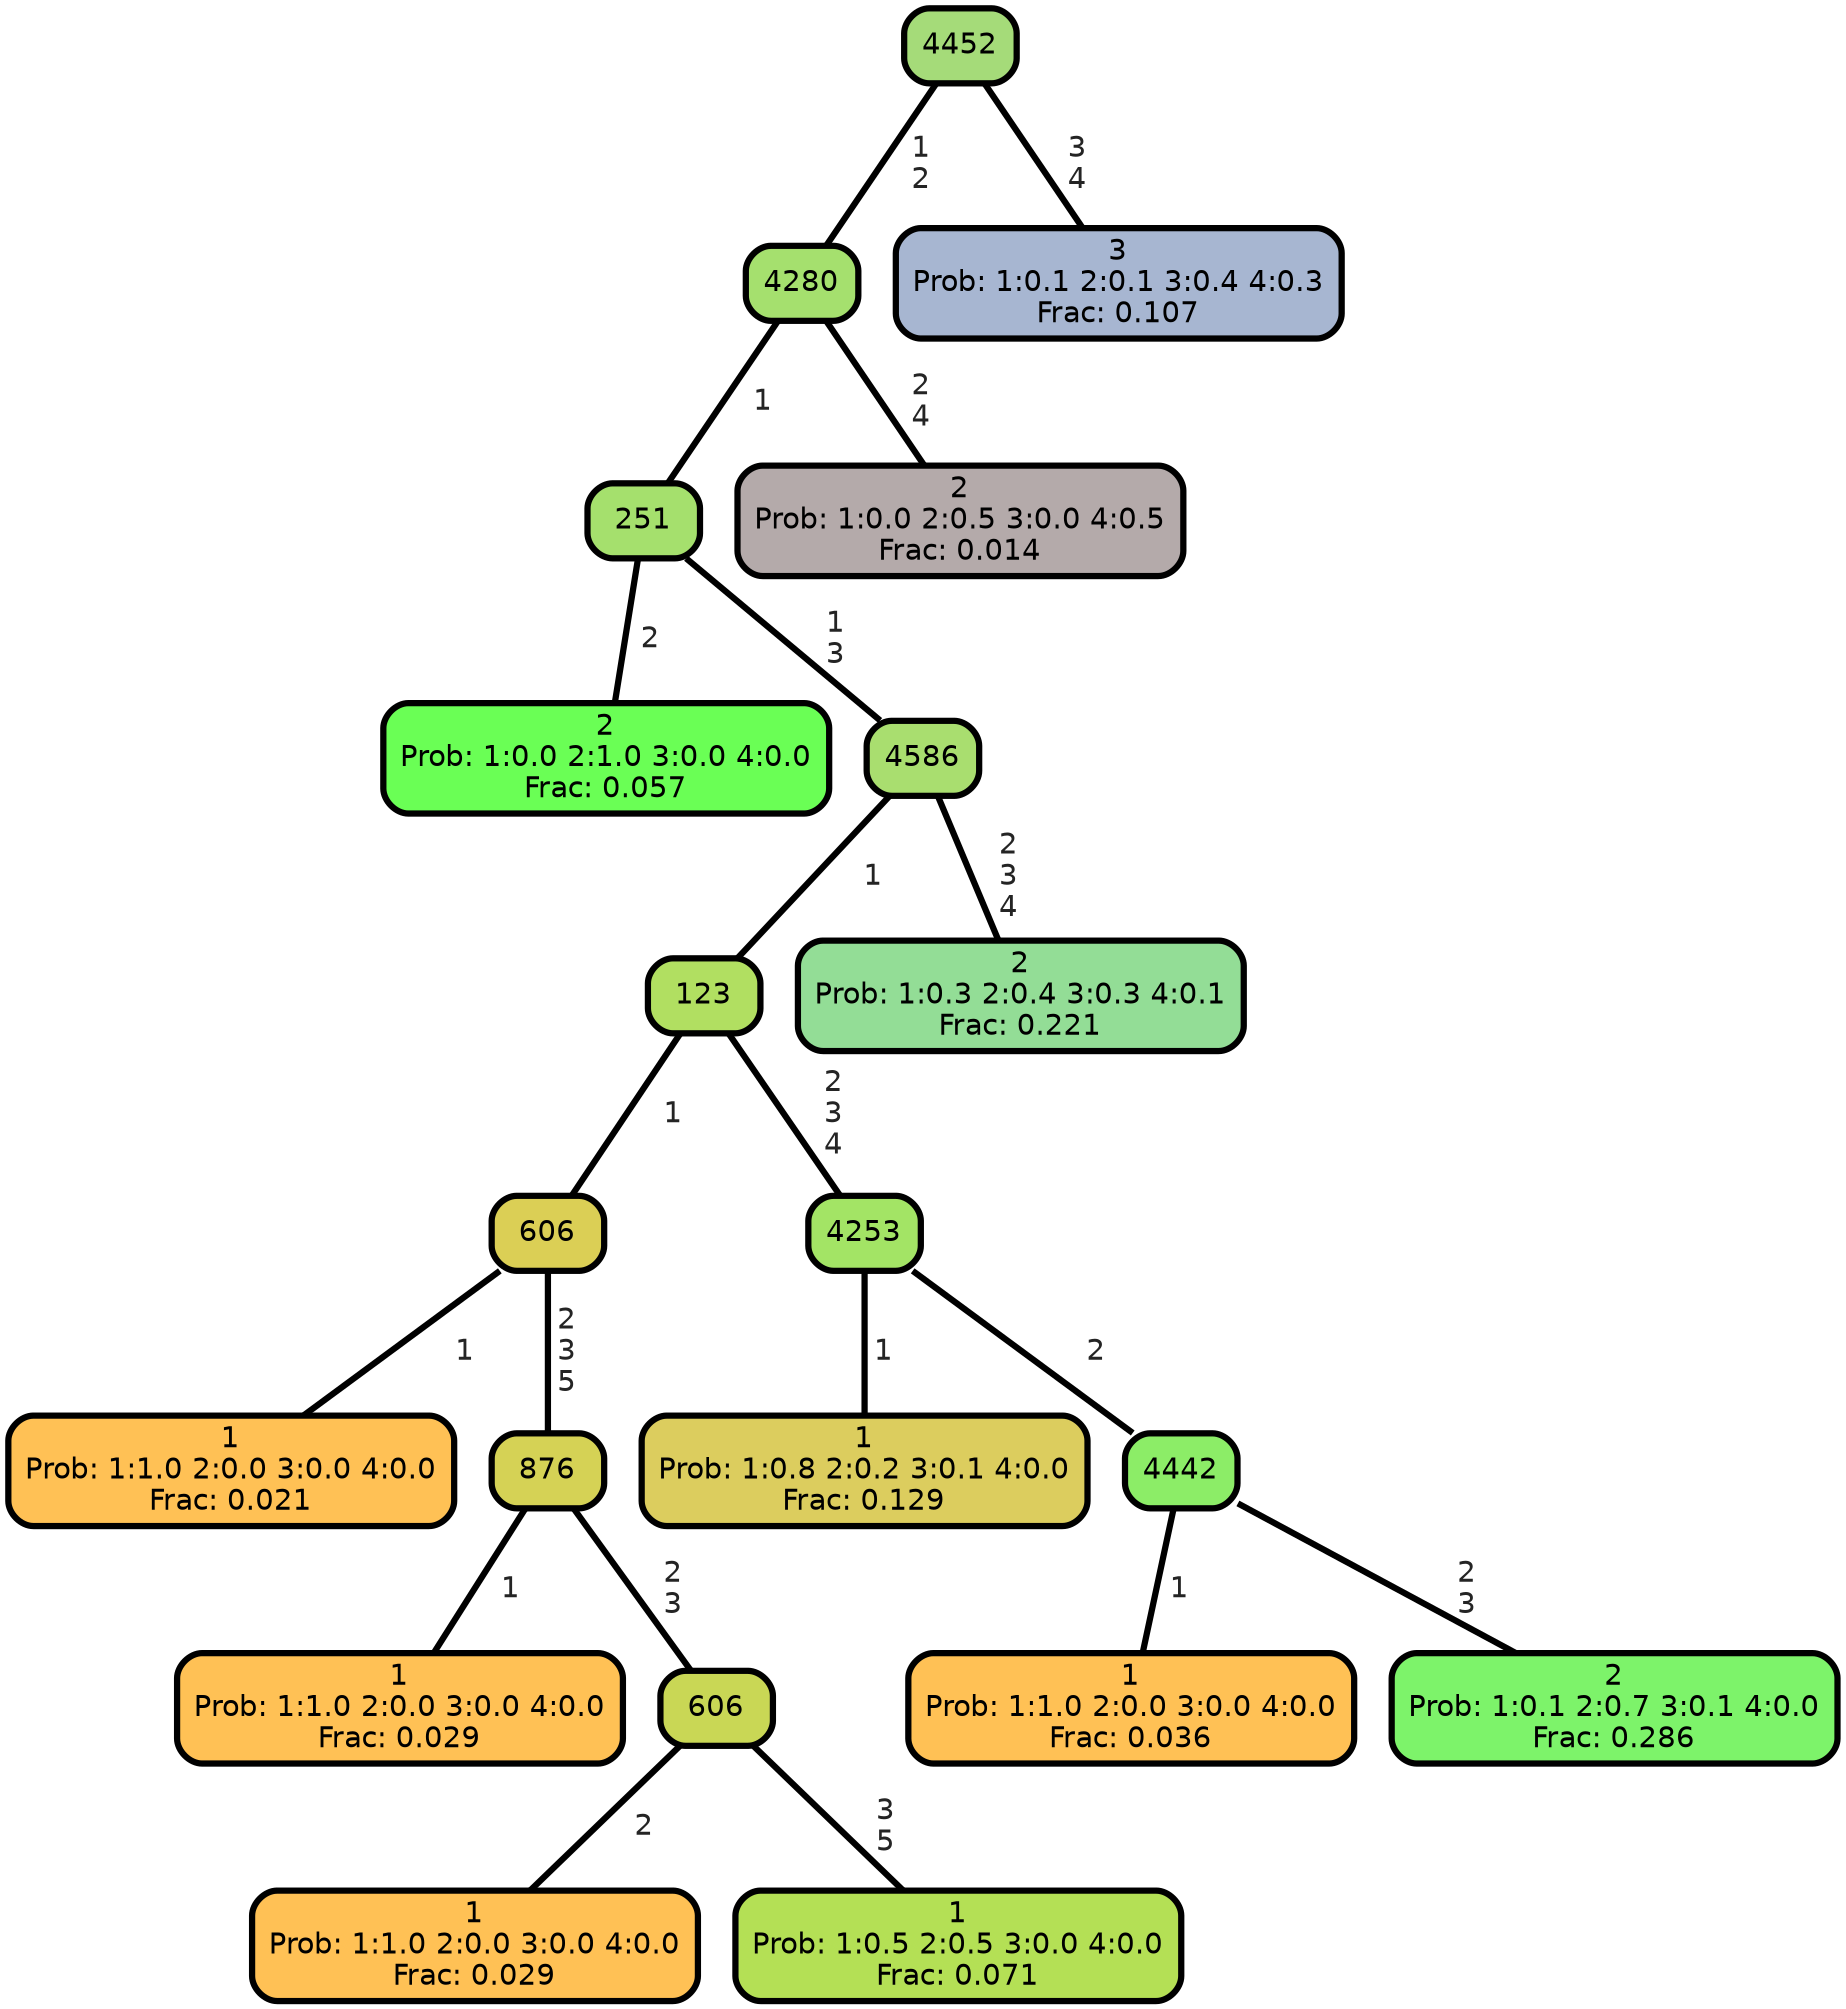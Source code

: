 graph Tree {
node [shape=box, style="filled, rounded",color="black",penwidth="3",fontcolor="black",                 fontname=helvetica] ;
graph [ranksep="0 equally", splines=straight,                 bgcolor=transparent, dpi=200] ;
edge [fontname=helvetica, fontweight=bold,fontcolor=grey14,color=black] ;
0 [label="2
Prob: 1:0.0 2:1.0 3:0.0 4:0.0
Frac: 0.057", fillcolor="#6aff55"] ;
1 [label="251", fillcolor="#a5e06d"] ;
2 [label="1
Prob: 1:1.0 2:0.0 3:0.0 4:0.0
Frac: 0.021", fillcolor="#ffc155"] ;
3 [label="606", fillcolor="#dbcf55"] ;
4 [label="1
Prob: 1:1.0 2:0.0 3:0.0 4:0.0
Frac: 0.029", fillcolor="#ffc155"] ;
5 [label="876", fillcolor="#d5d255"] ;
6 [label="1
Prob: 1:1.0 2:0.0 3:0.0 4:0.0
Frac: 0.029", fillcolor="#ffc155"] ;
7 [label="606", fillcolor="#c9d755"] ;
8 [label="1
Prob: 1:0.5 2:0.5 3:0.0 4:0.0
Frac: 0.071", fillcolor="#b4e055"] ;
9 [label="123", fillcolor="#b1df61"] ;
10 [label="1
Prob: 1:0.8 2:0.2 3:0.1 4:0.0
Frac: 0.129", fillcolor="#dccd5e"] ;
11 [label="4253", fillcolor="#a3e465"] ;
12 [label="1
Prob: 1:1.0 2:0.0 3:0.0 4:0.0
Frac: 0.036", fillcolor="#ffc155"] ;
13 [label="4442", fillcolor="#8ced67"] ;
14 [label="2
Prob: 1:0.1 2:0.7 3:0.1 4:0.0
Frac: 0.286", fillcolor="#7df36a"] ;
15 [label="4586", fillcolor="#a9de6f"] ;
16 [label="2
Prob: 1:0.3 2:0.4 3:0.3 4:0.1
Frac: 0.221", fillcolor="#93dd96"] ;
17 [label="4280", fillcolor="#a5e06e"] ;
18 [label="2
Prob: 1:0.0 2:0.5 3:0.0 4:0.5
Frac: 0.014", fillcolor="#b4aaaa"] ;
19 [label="4452", fillcolor="#a5db79"] ;
20 [label="3
Prob: 1:0.1 2:0.1 3:0.4 4:0.3
Frac: 0.107", fillcolor="#a7b6d1"] ;
1 -- 0 [label=" 2",penwidth=3] ;
1 -- 15 [label=" 1\n 3",penwidth=3] ;
3 -- 2 [label=" 1",penwidth=3] ;
3 -- 5 [label=" 2\n 3\n 5",penwidth=3] ;
5 -- 4 [label=" 1",penwidth=3] ;
5 -- 7 [label=" 2\n 3",penwidth=3] ;
7 -- 6 [label=" 2",penwidth=3] ;
7 -- 8 [label=" 3\n 5",penwidth=3] ;
9 -- 3 [label=" 1",penwidth=3] ;
9 -- 11 [label=" 2\n 3\n 4",penwidth=3] ;
11 -- 10 [label=" 1",penwidth=3] ;
11 -- 13 [label=" 2",penwidth=3] ;
13 -- 12 [label=" 1",penwidth=3] ;
13 -- 14 [label=" 2\n 3",penwidth=3] ;
15 -- 9 [label=" 1",penwidth=3] ;
15 -- 16 [label=" 2\n 3\n 4",penwidth=3] ;
17 -- 1 [label=" 1",penwidth=3] ;
17 -- 18 [label=" 2\n 4",penwidth=3] ;
19 -- 17 [label=" 1\n 2",penwidth=3] ;
19 -- 20 [label=" 3\n 4",penwidth=3] ;
{rank = same;}}